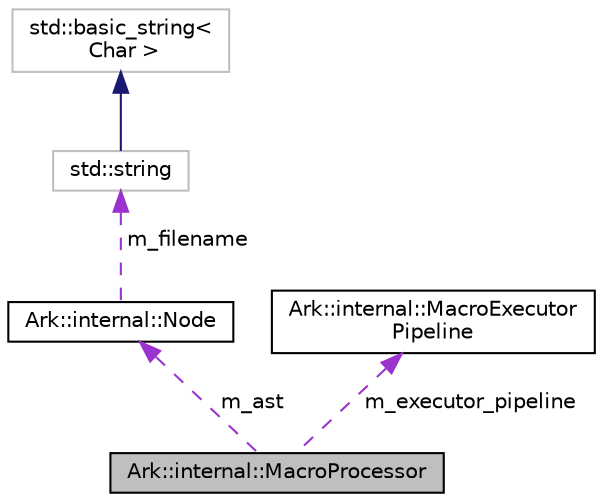 digraph "Ark::internal::MacroProcessor"
{
 // INTERACTIVE_SVG=YES
 // LATEX_PDF_SIZE
  edge [fontname="Helvetica",fontsize="10",labelfontname="Helvetica",labelfontsize="10"];
  node [fontname="Helvetica",fontsize="10",shape=record];
  Node1 [label="Ark::internal::MacroProcessor",height=0.2,width=0.4,color="black", fillcolor="grey75", style="filled", fontcolor="black",tooltip="The class handling the macros definitions and calls, given an AST."];
  Node2 -> Node1 [dir="back",color="darkorchid3",fontsize="10",style="dashed",label=" m_ast" ,fontname="Helvetica"];
  Node2 [label="Ark::internal::Node",height=0.2,width=0.4,color="black", fillcolor="white", style="filled",URL="$dc/d9e/classArk_1_1internal_1_1Node.html",tooltip="A node of an Abstract Syntax Tree for ArkScript."];
  Node3 -> Node2 [dir="back",color="darkorchid3",fontsize="10",style="dashed",label=" m_filename" ,fontname="Helvetica"];
  Node3 [label="std::string",height=0.2,width=0.4,color="grey75", fillcolor="white", style="filled",tooltip=" "];
  Node4 -> Node3 [dir="back",color="midnightblue",fontsize="10",style="solid",fontname="Helvetica"];
  Node4 [label="std::basic_string\<\l Char \>",height=0.2,width=0.4,color="grey75", fillcolor="white", style="filled",tooltip=" "];
  Node5 -> Node1 [dir="back",color="darkorchid3",fontsize="10",style="dashed",label=" m_executor_pipeline" ,fontname="Helvetica"];
  Node5 [label="Ark::internal::MacroExecutor\lPipeline",height=0.2,width=0.4,color="black", fillcolor="white", style="filled",URL="$d7/d22/classArk_1_1internal_1_1MacroExecutorPipeline.html",tooltip="The class that initializes the MacroExecutors."];
}
